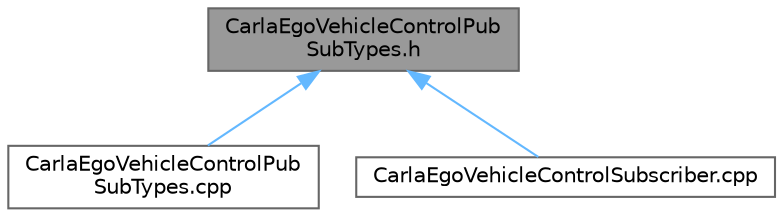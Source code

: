 digraph "CarlaEgoVehicleControlPubSubTypes.h"
{
 // INTERACTIVE_SVG=YES
 // LATEX_PDF_SIZE
  bgcolor="transparent";
  edge [fontname=Helvetica,fontsize=10,labelfontname=Helvetica,labelfontsize=10];
  node [fontname=Helvetica,fontsize=10,shape=box,height=0.2,width=0.4];
  Node1 [id="Node000001",label="CarlaEgoVehicleControlPub\lSubTypes.h",height=0.2,width=0.4,color="gray40", fillcolor="grey60", style="filled", fontcolor="black",tooltip=" "];
  Node1 -> Node2 [id="edge1_Node000001_Node000002",dir="back",color="steelblue1",style="solid",tooltip=" "];
  Node2 [id="Node000002",label="CarlaEgoVehicleControlPub\lSubTypes.cpp",height=0.2,width=0.4,color="grey40", fillcolor="white", style="filled",URL="$dc/dff/CarlaEgoVehicleControlPubSubTypes_8cpp.html",tooltip=" "];
  Node1 -> Node3 [id="edge2_Node000001_Node000003",dir="back",color="steelblue1",style="solid",tooltip=" "];
  Node3 [id="Node000003",label="CarlaEgoVehicleControlSubscriber.cpp",height=0.2,width=0.4,color="grey40", fillcolor="white", style="filled",URL="$da/d9b/CarlaEgoVehicleControlSubscriber_8cpp.html",tooltip=" "];
}
